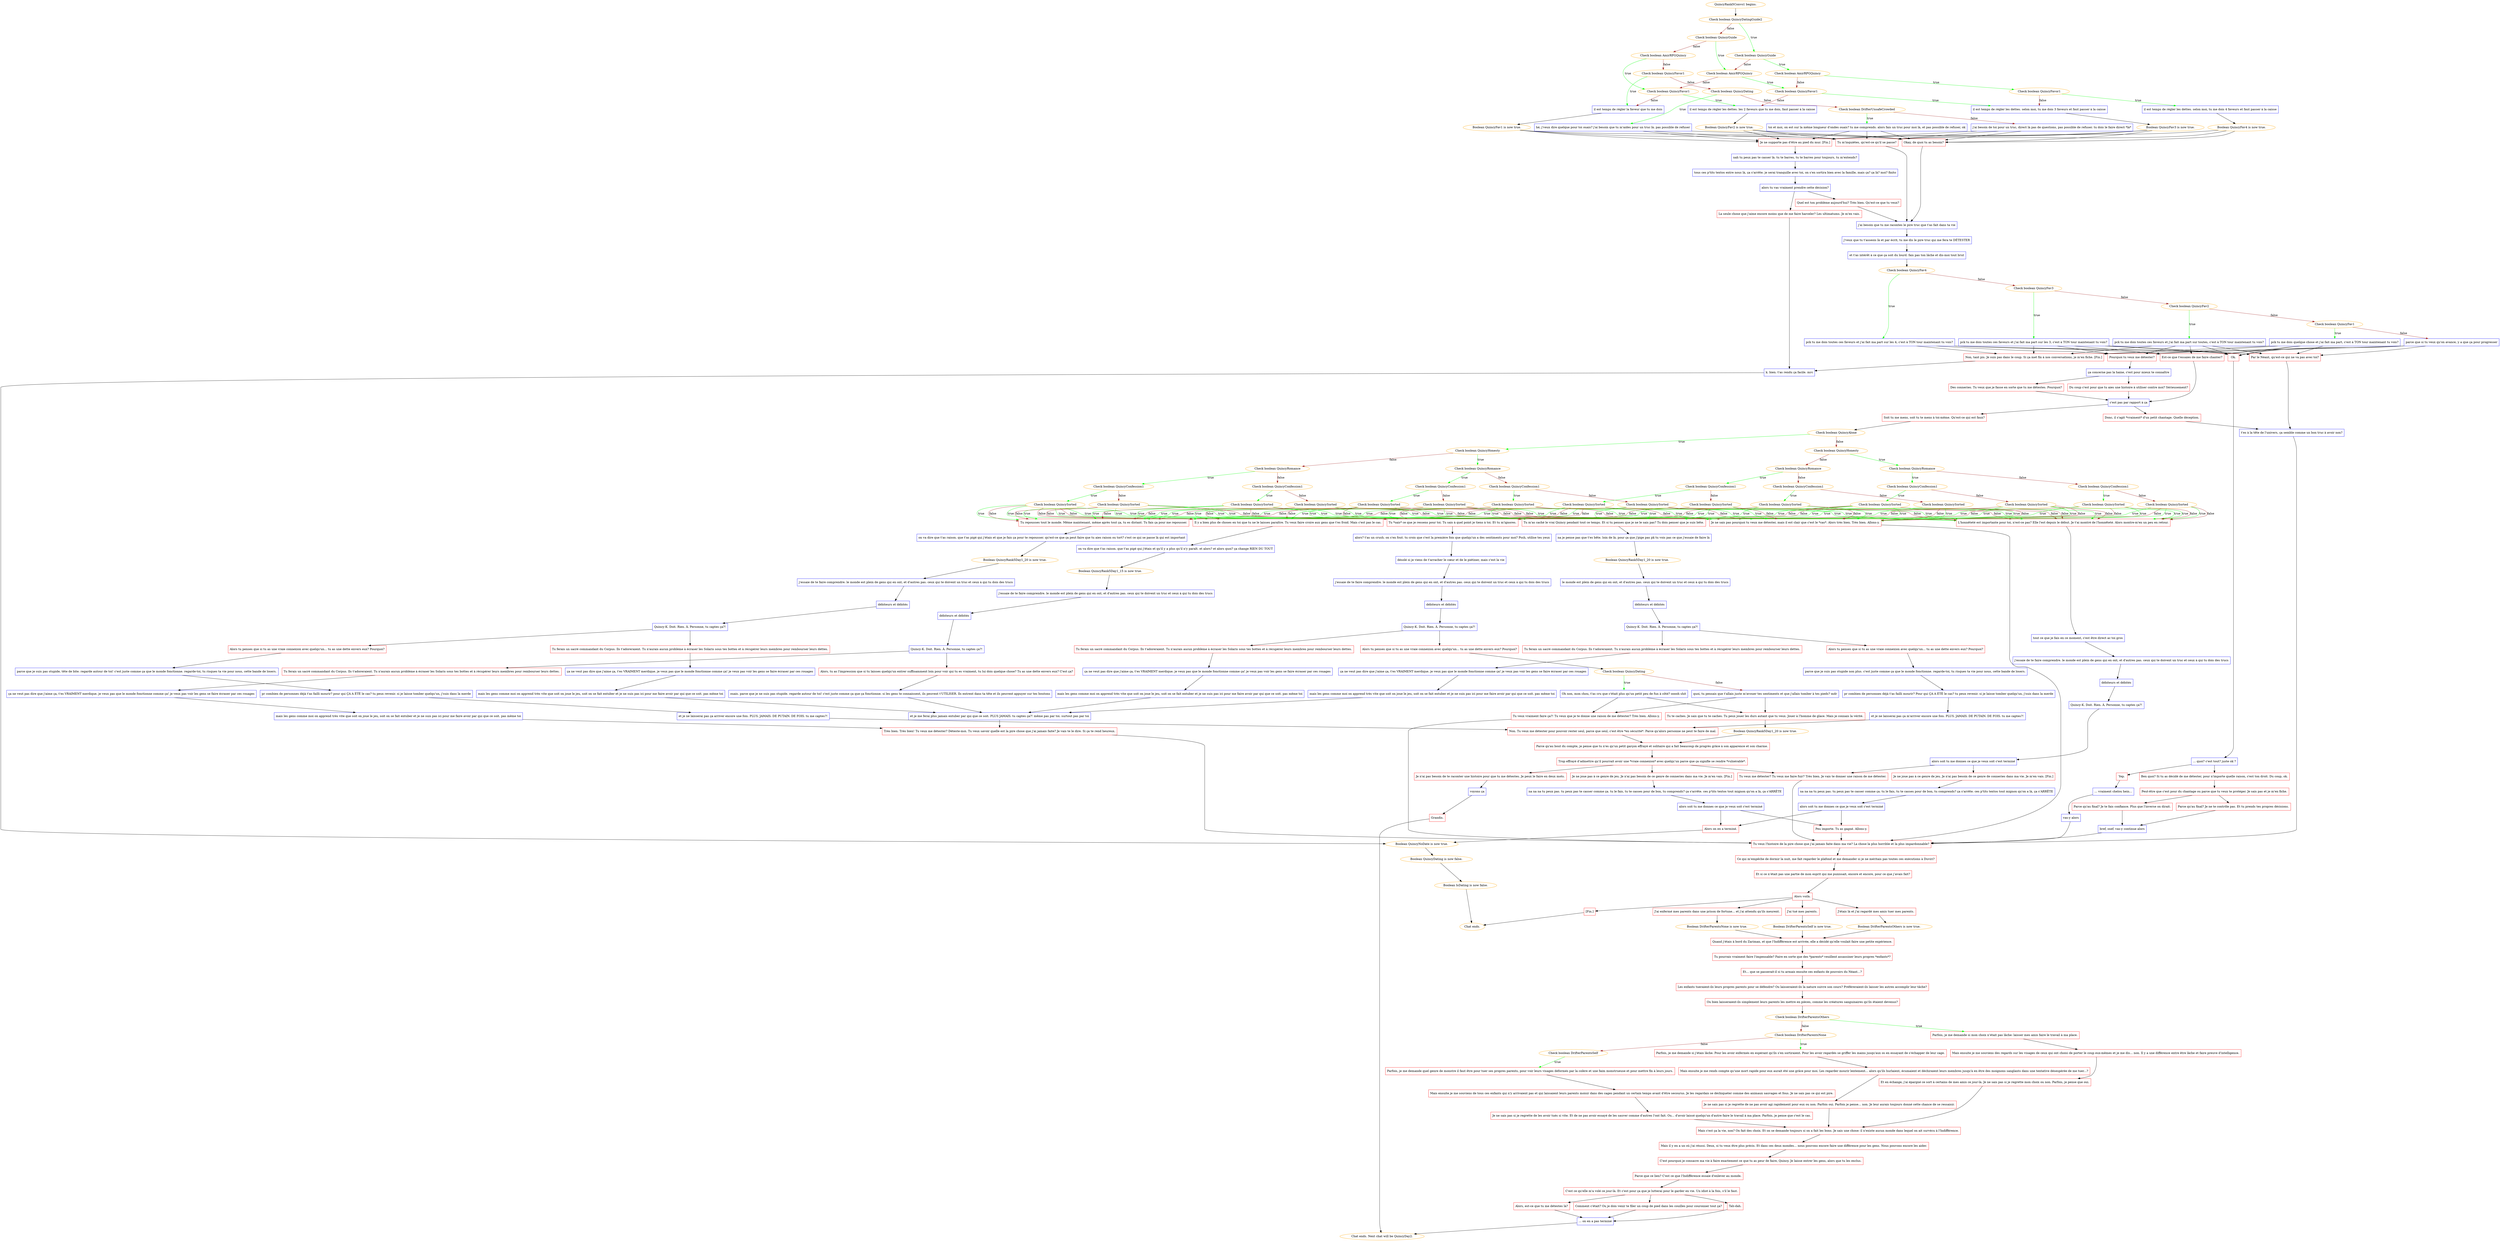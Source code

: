 digraph {
	"QuincyRank5Convo1 begins." [color=orange];
		"QuincyRank5Convo1 begins." -> j920046062;
	j920046062 [label="Check boolean QuincyDatingGuide2",color=orange];
		j920046062 -> j3409039876 [label=true,color=green];
		j920046062 -> j708089982 [label=false,color=brown];
	j3409039876 [label="Check boolean QuincyGuide",color=orange];
		j3409039876 -> j2793581694 [label=true,color=green];
		j3409039876 -> j992729101 [label=false,color=brown];
	j708089982 [label="Check boolean QuincyGuide",color=orange];
		j708089982 -> j992729101 [label=true,color=green];
		j708089982 -> j3862129622 [label=false,color=brown];
	j2793581694 [label="Check boolean AmirRPGQuincy",color=orange];
		j2793581694 -> j2452633168 [label=true,color=green];
		j2793581694 -> j684930221 [label=false,color=brown];
	j992729101 [label="Check boolean AmirRPGQuincy",color=orange];
		j992729101 -> j684930221 [label=true,color=green];
		j992729101 -> j1693453522 [label=false,color=brown];
	j3862129622 [label="Check boolean AmirRPGQuincy",color=orange];
		j3862129622 -> j1693453522 [label=true,color=green];
		j3862129622 -> j666547227 [label=false,color=brown];
	j2452633168 [label="Check boolean QuincyFavor1",color=orange];
		j2452633168 -> j776324432 [label=true,color=green];
		j2452633168 -> j2845420669 [label=false,color=brown];
	j684930221 [label="Check boolean QuincyFavor1",color=orange];
		j684930221 -> j2845420669 [label=true,color=green];
		j684930221 -> j3266992372 [label=false,color=brown];
	j1693453522 [label="Check boolean QuincyFavor1",color=orange];
		j1693453522 -> j3266992372 [label=true,color=green];
		j1693453522 -> j3576371013 [label=false,color=brown];
	j666547227 [label="Check boolean QuincyFavor1",color=orange];
		j666547227 -> j3576371013 [label=true,color=green];
		j666547227 -> j3355768634 [label=false,color=brown];
	j776324432 [label="il est temps de régler les dettes. selon moi, tu me dois 4 faveurs et faut passer à la caisse",shape=box,color=blue];
		j776324432 -> j3850502311;
	j2845420669 [label="il est temps de régler les dettes. selon moi, tu me dois 3 faveurs et faut passer à la caisse",shape=box,color=blue];
		j2845420669 -> j3892029103;
	j3266992372 [label="il est temps de régler les dettes. les 2 faveurs que tu me dois, faut passer à la caisse",shape=box,color=blue];
		j3266992372 -> j2165949769;
	j3576371013 [label="il est temps de régler la faveur que tu me dois",shape=box,color=blue];
		j3576371013 -> j2285578180;
	j3355768634 [label="Check boolean QuincyDating",color=orange];
		j3355768634 -> j1689543880 [label=true,color=green];
		j3355768634 -> j948562555 [label=false,color=brown];
	j3850502311 [label="Boolean QuincyFav4 is now true.",color=orange];
		j3850502311 -> j1748505134;
		j3850502311 -> j1223493431;
		j3850502311 -> j942736028;
	j3892029103 [label="Boolean QuincyFav3 is now true.",color=orange];
		j3892029103 -> j1748505134;
		j3892029103 -> j1223493431;
		j3892029103 -> j942736028;
	j2165949769 [label="Boolean QuincyFav2 is now true.",color=orange];
		j2165949769 -> j1748505134;
		j2165949769 -> j1223493431;
		j2165949769 -> j942736028;
	j2285578180 [label="Boolean QuincyFav1 is now true.",color=orange];
		j2285578180 -> j1748505134;
		j2285578180 -> j1223493431;
		j2285578180 -> j942736028;
	j1689543880 [label="hé, j'veux dire quelque pour toi ouais? j'ai besoin que tu m'aides pour un truc là. pas possible de refuser",shape=box,color=blue];
		j1689543880 -> j1748505134;
		j1689543880 -> j1223493431;
		j1689543880 -> j942736028;
	j948562555 [label="Check boolean DrifterUnsafeCrowded",color=orange];
		j948562555 -> j2389155952 [label=true,color=green];
		j948562555 -> j4110208764 [label=false,color=brown];
	j1748505134 [label="Tu m'inquiètes, qu'est-ce qu'il se passe?",shape=box,color=red];
		j1748505134 -> j2726191187;
	j1223493431 [label="Okay, de quoi tu as besoin?",shape=box,color=red];
		j1223493431 -> j2726191187;
	j942736028 [label="Je ne supporte pas d'être au pied du mur. [Fin.]",shape=box,color=red];
		j942736028 -> j931238508;
	j2389155952 [label="toi et moi, on est sur la même longueur d'ondes ouais? tu me comprends. alors fais un truc pour moi là, et pas possible de refuser, ok",shape=box,color=blue];
		j2389155952 -> j1748505134;
		j2389155952 -> j1223493431;
		j2389155952 -> j942736028;
	j4110208764 [label="j'ai besoin de toi pour un truc, direct là pas de questions, pas possible de refuser. tu dois le faire direct *là*",shape=box,color=blue];
		j4110208764 -> j1748505134;
		j4110208764 -> j1223493431;
		j4110208764 -> j942736028;
	j2726191187 [label="j'ai besoin que tu me racontes le pire truc que t'as fait dans ta vie",shape=box,color=blue];
		j2726191187 -> j2136699865;
	j931238508 [label="nah tu peux pas te casser là. tu te barres, tu te barres pour toujours, tu m'entends?",shape=box,color=blue];
		j931238508 -> j3620693906;
	j2136699865 [label="j'veux que tu t'asseois là et par écrit, tu me dis le pire truc qui me fera te DÉTESTER",shape=box,color=blue];
		j2136699865 -> j4131650587;
	j3620693906 [label="tous ces p'tits textos entre nous là, ça s'arrête. je serai tranquille avec toi, on s'en sortira bien avec la famille, mais ça? ça là? moi? finito",shape=box,color=blue];
		j3620693906 -> j35437737;
	j4131650587 [label="et t'as intérêt à ce que ça soit du lourd. fais pas ton lâche et dis-moi tout brut",shape=box,color=blue];
		j4131650587 -> j999068143;
	j35437737 [label="alors tu vas vraiment prendre cette décision?",shape=box,color=blue];
		j35437737 -> j2011964216;
		j35437737 -> j2912151923;
	j999068143 [label="Check boolean QuincyFav4",color=orange];
		j999068143 -> j3096631304 [label=true,color=green];
		j999068143 -> j1529579463 [label=false,color=brown];
	j2011964216 [label="Quel est ton problème aujourd'hui? Très bien. Qu'est-ce que tu veux?",shape=box,color=red];
		j2011964216 -> j2726191187;
	j2912151923 [label="La seule chose que j'aime encore moins que de me faire harceler? Les ultimatums. Je m'en vais.",shape=box,color=red];
		j2912151923 -> j2821721917;
	j3096631304 [label="pck tu me dois toutes ces faveurs et j'ai fait ma part sur les 4, c'est à TON tour maintenant tu vois?",shape=box,color=blue];
		j3096631304 -> j3820815265;
		j3096631304 -> j1746614943;
		j3096631304 -> j174903414;
		j3096631304 -> j3542741507;
		j3096631304 -> j295465771;
	j1529579463 [label="Check boolean QuincyFav3",color=orange];
		j1529579463 -> j1331252326 [label=true,color=green];
		j1529579463 -> j844654374 [label=false,color=brown];
	j2821721917 [label="k. bien. t'as rendu ça facile. mrc",shape=box,color=blue];
		j2821721917 -> j3567260245;
	j3820815265 [label="Pourquoi tu veux me détester?",shape=box,color=red];
		j3820815265 -> j1302138093;
	j1746614943 [label="Est-ce que t'essaies de me faire chanter?",shape=box,color=red];
		j1746614943 -> j2859361827;
	j174903414 [label="Par le Néant, qu'est-ce qui ne va pas avec toi?",shape=box,color=red];
		j174903414 -> j762641098;
	j3542741507 [label="Ok.",shape=box,color=red];
		j3542741507 -> j2212078755;
	j295465771 [label="Non, tant pis. Je suis pas dans le coup. Si ça met fin à nos conversations, je m'en fiche. [Fin.]",shape=box,color=red];
		j295465771 -> j2821721917;
	j1331252326 [label="pck tu me dois toutes ces faveurs et j'ai fait ma part sur les 3, c'est à TON tour maintenant tu vois?",shape=box,color=blue];
		j1331252326 -> j3820815265;
		j1331252326 -> j1746614943;
		j1331252326 -> j174903414;
		j1331252326 -> j3542741507;
		j1331252326 -> j295465771;
	j844654374 [label="Check boolean QuincyFav2",color=orange];
		j844654374 -> j780334643 [label=true,color=green];
		j844654374 -> j3570312103 [label=false,color=brown];
	j3567260245 [label="Boolean QuincyNoDate is now true.",color=orange];
		j3567260245 -> j3990685114;
	j1302138093 [label="ça concerne pas la haine, c'est pour mieux te connaître",shape=box,color=blue];
		j1302138093 -> j4286392950;
		j1302138093 -> j1939113117;
	j2859361827 [label="c'est pas par rapport à ça",shape=box,color=blue];
		j2859361827 -> j4254175720;
		j2859361827 -> j3130840262;
	j762641098 [label="t'es à la tête de l'univers, ça semble comme un bon truc à avoir non?",shape=box,color=blue];
		j762641098 -> j3947985352;
	j2212078755 [label="... quoi? c'est tout? juste ok ?",shape=box,color=blue];
		j2212078755 -> j2710616270;
		j2212078755 -> j3556274746;
	j780334643 [label="pck tu me dois toutes ces faveurs et j'ai fait ma part sur toutes, c'est à TON tour maintenant tu vois?",shape=box,color=blue];
		j780334643 -> j3820815265;
		j780334643 -> j1746614943;
		j780334643 -> j174903414;
		j780334643 -> j3542741507;
		j780334643 -> j295465771;
	j3570312103 [label="Check boolean QuincyFav1",color=orange];
		j3570312103 -> j2675852084 [label=true,color=green];
		j3570312103 -> j450042786 [label=false,color=brown];
	j3990685114 [label="Boolean QuincyDating is now false.",color=orange];
		j3990685114 -> j178902881;
	j4286392950 [label="Des conneries. Tu veux que je fasse en sorte que tu me détestes. Pourquoi?",shape=box,color=red];
		j4286392950 -> j2859361827;
	j1939113117 [label="Du coup c'est pour que tu aies une histoire à utiliser contre moi? Sérieusement?",shape=box,color=red];
		j1939113117 -> j2859361827;
	j4254175720 [label="Soit tu me mens, soit tu te mens à toi-même. Qu'est-ce qui est faux?",shape=box,color=red];
		j4254175720 -> j2291040823;
	j3130840262 [label="Donc, il s'agit *vraiment* d'un petit chantage. Quelle déception.",shape=box,color=red];
		j3130840262 -> j762641098;
	j3947985352 [label="Tu veux l'histoire de la pire chose que j'ai jamais faite dans ma vie? La chose la plus horrible et la plus impardonnable?",shape=box,color=red];
		j3947985352 -> j3275423319;
	j2710616270 [label="Ben quoi? Si tu as décidé de me détester, pour n'importe quelle raison, c'est ton droit. Du coup, ok.",shape=box,color=red];
		j2710616270 -> j3443935775;
	j3556274746 [label="Yep.",shape=box,color=red];
		j3556274746 -> j784339269;
	j2675852084 [label="pck tu me dois quelque chose et j'ai fait ma part, c'est à TON tour maintenant tu vois?",shape=box,color=blue];
		j2675852084 -> j3820815265;
		j2675852084 -> j1746614943;
		j2675852084 -> j174903414;
		j2675852084 -> j3542741507;
		j2675852084 -> j295465771;
	j450042786 [label="parce que si tu veux qu'on avance, y a que ça pour progresser",shape=box,color=blue];
		j450042786 -> j3820815265;
		j450042786 -> j1746614943;
		j450042786 -> j174903414;
		j450042786 -> j3542741507;
		j450042786 -> j295465771;
	j178902881 [label="Boolean IsDating is now false.",color=orange];
		j178902881 -> "Chat ends.";
	j2291040823 [label="Check boolean QuincyAlone",color=orange];
		j2291040823 -> j1113451167 [label=true,color=green];
		j2291040823 -> j1253471656 [label=false,color=brown];
	j3275423319 [label="Ce qui m'empêche de dormir la nuit, me fait regarder le plafond et me demander si je ne méritais pas toutes ces exécutions à Duviri?",shape=box,color=red];
		j3275423319 -> j2477316015;
	j3443935775 [label="Peut-être que c'est pour du chantage ou parce que tu veux te protéger. Je sais pas et je m'en fiche.",shape=box,color=red];
		j3443935775 -> j3238199454;
		j3443935775 -> j4060977820;
	j784339269 [label="... vraiment chelou hein...",shape=box,color=blue];
		j784339269 -> j864697496;
	"Chat ends." [color=orange];
	j1113451167 [label="Check boolean QuincyHonesty",color=orange];
		j1113451167 -> j824539182 [label=true,color=green];
		j1113451167 -> j3780194854 [label=false,color=brown];
	j1253471656 [label="Check boolean QuincyHonesty",color=orange];
		j1253471656 -> j1163638537 [label=true,color=green];
		j1253471656 -> j1140182934 [label=false,color=brown];
	j2477316015 [label="Et si ce n’était pas une partie de mon esprit qui me punissait, encore et encore, pour ce que j’avais fait?",shape=box,color=red];
		j2477316015 -> j4172727585;
	j3238199454 [label="Parce qu'au final? Je ne te contrôle pas. Et tu prends tes propres décisions.",shape=box,color=red];
		j3238199454 -> j1444281489;
	j4060977820 [label="Parce qu'au final? Je te fais confiance. Plus que l'inverse on dirait.",shape=box,color=red];
		j4060977820 -> j1444281489;
	j864697496 [label="vas-y alors",shape=box,color=blue];
		j864697496 -> j3947985352;
	j824539182 [label="Check boolean QuincyRomance",color=orange];
		j824539182 -> j315404072 [label=true,color=green];
		j824539182 -> j3478217885 [label=false,color=brown];
	j3780194854 [label="Check boolean QuincyRomance",color=orange];
		j3780194854 -> j2055502529 [label=true,color=green];
		j3780194854 -> j4119627501 [label=false,color=brown];
	j1163638537 [label="Check boolean QuincyRomance",color=orange];
		j1163638537 -> j1060111291 [label=true,color=green];
		j1163638537 -> j2404098588 [label=false,color=brown];
	j1140182934 [label="Check boolean QuincyRomance",color=orange];
		j1140182934 -> j4140580768 [label=true,color=green];
		j1140182934 -> j1027183321 [label=false,color=brown];
	j4172727585 [label="Alors voilà.",shape=box,color=red];
		j4172727585 -> j2793730999;
		j4172727585 -> j3089868923;
		j4172727585 -> j1622311247;
		j4172727585 -> j2429168889;
	j1444281489 [label="bref, osef. vas-y continue alors",shape=box,color=blue];
		j1444281489 -> j3947985352;
	j315404072 [label="Check boolean QuincyConfession1",color=orange];
		j315404072 -> j3143553015 [label=true,color=green];
		j315404072 -> j3417554635 [label=false,color=brown];
	j3478217885 [label="Check boolean QuincyConfession1",color=orange];
		j3478217885 -> j86347572 [label=true,color=green];
		j3478217885 -> j1988271962 [label=false,color=brown];
	j2055502529 [label="Check boolean QuincyConfession1",color=orange];
		j2055502529 -> j739763694 [label=true,color=green];
		j2055502529 -> j3727982245 [label=false,color=brown];
	j4119627501 [label="Check boolean QuincyConfession1",color=orange];
		j4119627501 -> j827962278 [label=true,color=green];
		j4119627501 -> j2674620912 [label=false,color=brown];
	j1060111291 [label="Check boolean QuincyConfession1",color=orange];
		j1060111291 -> j3882001094 [label=true,color=green];
		j1060111291 -> j3329172698 [label=false,color=brown];
	j2404098588 [label="Check boolean QuincyConfession1",color=orange];
		j2404098588 -> j4272927078 [label=true,color=green];
		j2404098588 -> j855491373 [label=false,color=brown];
	j4140580768 [label="Check boolean QuincyConfession1",color=orange];
		j4140580768 -> j3214866045 [label=true,color=green];
		j4140580768 -> j515765471 [label=false,color=brown];
	j1027183321 [label="Check boolean QuincyConfession1",color=orange];
		j1027183321 -> j1508847161 [label=true,color=green];
		j1027183321 -> j4070635666 [label=false,color=brown];
	j2793730999 [label="J'étais là et j'ai regardé mes amis tuer mes parents.",shape=box,color=red];
		j2793730999 -> j4217922383;
	j3089868923 [label="J'ai enfermé mes parents dans une prison de fortune... et j'ai attendu qu'ils meurent.",shape=box,color=red];
		j3089868923 -> j681614190;
	j1622311247 [label="J'ai tué mes parents.",shape=box,color=red];
		j1622311247 -> j3702119829;
	j2429168889 [label="[Fin.]",shape=box,color=red];
		j2429168889 -> "Chat ends.";
	j3143553015 [label="Check boolean QuincySorted",color=orange];
		j3143553015 -> j3502359381 [label=true,color=green];
		j3143553015 -> j3097203693 [label=true,color=green];
		j3143553015 -> j2534859679 [label=true,color=green];
		j3143553015 -> j704341311 [label=true,color=green];
		j3143553015 -> j1931203798 [label=true,color=green];
		j3143553015 -> j3502359381 [label=false,color=brown];
		j3143553015 -> j3097203693 [label=false,color=brown];
		j3143553015 -> j2534859679 [label=false,color=brown];
		j3143553015 -> j704341311 [label=false,color=brown];
		j3143553015 -> j1318471094 [label=false,color=brown];
	j3417554635 [label="Check boolean QuincySorted",color=orange];
		j3417554635 -> j3502359381 [label=true,color=green];
		j3417554635 -> j3097203693 [label=true,color=green];
		j3417554635 -> j2534859679 [label=true,color=green];
		j3417554635 -> j1931203798 [label=true,color=green];
		j3417554635 -> j1318471094 [label=true,color=green];
		j3417554635 -> j3502359381 [label=false,color=brown];
		j3417554635 -> j3097203693 [label=false,color=brown];
		j3417554635 -> j2534859679 [label=false,color=brown];
		j3417554635 -> j1318471094 [label=false,color=brown];
	j86347572 [label="Check boolean QuincySorted",color=orange];
		j86347572 -> j3502359381 [label=true,color=green];
		j86347572 -> j3097203693 [label=true,color=green];
		j86347572 -> j704341311 [label=true,color=green];
		j86347572 -> j1931203798 [label=true,color=green];
		j86347572 -> j1318471094 [label=true,color=green];
		j86347572 -> j3502359381 [label=false,color=brown];
		j86347572 -> j3097203693 [label=false,color=brown];
		j86347572 -> j704341311 [label=false,color=brown];
		j86347572 -> j1318471094 [label=false,color=brown];
	j1988271962 [label="Check boolean QuincySorted",color=orange];
		j1988271962 -> j3502359381 [label=true,color=green];
		j1988271962 -> j3097203693 [label=true,color=green];
		j1988271962 -> j1931203798 [label=true,color=green];
		j1988271962 -> j1318471094 [label=true,color=green];
		j1988271962 -> j3502359381 [label=false,color=brown];
		j1988271962 -> j3097203693 [label=false,color=brown];
		j1988271962 -> j1318471094 [label=false,color=brown];
	j739763694 [label="Check boolean QuincySorted",color=orange];
		j739763694 -> j3502359381 [label=true,color=green];
		j739763694 -> j2534859679 [label=true,color=green];
		j739763694 -> j704341311 [label=true,color=green];
		j739763694 -> j1931203798 [label=true,color=green];
		j739763694 -> j1318471094 [label=true,color=green];
		j739763694 -> j3502359381 [label=false,color=brown];
		j739763694 -> j2534859679 [label=false,color=brown];
		j739763694 -> j704341311 [label=false,color=brown];
	j3727982245 [label="Check boolean QuincySorted",color=orange];
		j3727982245 -> j3502359381 [label=true,color=green];
		j3727982245 -> j2534859679 [label=true,color=green];
		j3727982245 -> j1931203798 [label=true,color=green];
		j3727982245 -> j1318471094 [label=true,color=green];
		j3727982245 -> j3502359381 [label=false,color=brown];
		j3727982245 -> j2534859679 [label=false,color=brown];
		j3727982245 -> j1318471094 [label=false,color=brown];
	j827962278 [label="Check boolean QuincySorted",color=orange];
		j827962278 -> j3502359381 [label=true,color=green];
		j827962278 -> j704341311 [label=true,color=green];
		j827962278 -> j1931203798 [label=true,color=green];
		j827962278 -> j1318471094 [label=true,color=green];
		j827962278 -> j3502359381 [label=false,color=brown];
		j827962278 -> j704341311 [label=false,color=brown];
		j827962278 -> j1318471094 [label=false,color=brown];
	j2674620912 [label="Check boolean QuincySorted",color=orange];
		j2674620912 -> j3502359381 [label=true,color=green];
		j2674620912 -> j1931203798 [label=true,color=green];
		j2674620912 -> j1318471094 [label=true,color=green];
		j2674620912 -> j3502359381 [label=false,color=brown];
		j2674620912 -> j1318471094 [label=false,color=brown];
	j3882001094 [label="Check boolean QuincySorted",color=orange];
		j3882001094 -> j3097203693 [label=true,color=green];
		j3882001094 -> j2534859679 [label=true,color=green];
		j3882001094 -> j704341311 [label=true,color=green];
		j3882001094 -> j1931203798 [label=true,color=green];
		j3882001094 -> j1318471094 [label=true,color=green];
		j3882001094 -> j3097203693 [label=false,color=brown];
		j3882001094 -> j2534859679 [label=false,color=brown];
		j3882001094 -> j704341311 [label=false,color=brown];
		j3882001094 -> j1318471094 [label=false,color=brown];
	j3329172698 [label="Check boolean QuincySorted",color=orange];
		j3329172698 -> j3097203693 [label=true,color=green];
		j3329172698 -> j2534859679 [label=true,color=green];
		j3329172698 -> j1931203798 [label=true,color=green];
		j3329172698 -> j1318471094 [label=true,color=green];
		j3329172698 -> j3097203693 [label=false,color=brown];
		j3329172698 -> j2534859679 [label=false,color=brown];
		j3329172698 -> j1318471094 [label=false,color=brown];
	j4272927078 [label="Check boolean QuincySorted",color=orange];
		j4272927078 -> j3097203693 [label=true,color=green];
		j4272927078 -> j704341311 [label=true,color=green];
		j4272927078 -> j1931203798 [label=true,color=green];
		j4272927078 -> j1318471094 [label=true,color=green];
		j4272927078 -> j3097203693 [label=false,color=brown];
		j4272927078 -> j704341311 [label=false,color=brown];
		j4272927078 -> j1318471094 [label=false,color=brown];
	j855491373 [label="Check boolean QuincySorted",color=orange];
		j855491373 -> j3097203693 [label=true,color=green];
		j855491373 -> j1931203798 [label=true,color=green];
		j855491373 -> j1318471094 [label=true,color=green];
		j855491373 -> j3097203693 [label=false,color=brown];
		j855491373 -> j1318471094 [label=false,color=brown];
	j3214866045 [label="Check boolean QuincySorted",color=orange];
		j3214866045 -> j2534859679 [label=true,color=green];
		j3214866045 -> j704341311 [label=true,color=green];
		j3214866045 -> j1931203798 [label=true,color=green];
		j3214866045 -> j1318471094 [label=true,color=green];
		j3214866045 -> j2534859679 [label=false,color=brown];
		j3214866045 -> j704341311 [label=false,color=brown];
		j3214866045 -> j1318471094 [label=false,color=brown];
	j515765471 [label="Check boolean QuincySorted",color=orange];
		j515765471 -> j2534859679 [label=true,color=green];
		j515765471 -> j1931203798 [label=true,color=green];
		j515765471 -> j1318471094 [label=true,color=green];
		j515765471 -> j2534859679 [label=false,color=brown];
		j515765471 -> j1318471094 [label=false,color=brown];
	j1508847161 [label="Check boolean QuincySorted",color=orange];
		j1508847161 -> j704341311 [label=true,color=green];
		j1508847161 -> j1931203798 [label=true,color=green];
		j1508847161 -> j1318471094 [label=true,color=green];
		j1508847161 -> j704341311 [label=false,color=brown];
		j1508847161 -> j1318471094 [label=false,color=brown];
	j4070635666 [label="Check boolean QuincySorted",color=orange];
		j4070635666 -> j1931203798 [label=true,color=green];
		j4070635666 -> j1318471094 [label=true,color=green];
		j4070635666 -> j1318471094 [label=false,color=brown];
	j4217922383 [label="Boolean DrifterParentsOthers is now true.",color=orange];
		j4217922383 -> j4183286776;
	j681614190 [label="Boolean DrifterParentsNone is now true.",color=orange];
		j681614190 -> j4183286776;
	j3702119829 [label="Boolean DrifterParentsSelf is now true.",color=orange];
		j3702119829 -> j4183286776;
	j3502359381 [label="Tu repousses tout le monde. Même maintenant, même après tout ça, tu es distant. Tu fais ça pour me repousser.",shape=box,color=red];
		j3502359381 -> j419323538;
	j3097203693 [label="L'honnêteté est importante pour toi, n'est-ce pas? Elle l'est depuis le début. Je t'ai montré de l'honnêteté. Alors montre-m'en un peu en retour.",shape=box,color=red];
		j3097203693 -> j1410913308;
	j2534859679 [label="Il y a bien plus de choses en toi que tu ne le laisses paraître. Tu veux faire croire aux gens que t'es froid. Mais c'est pas le cas.",shape=box,color=red];
		j2534859679 -> j3433730535;
	j704341311 [label="Tu *sais* ce que je ressens pour toi. Tu sais à quel point je tiens à toi. Et tu m'ignores.",shape=box,color=red];
		j704341311 -> j3186011041;
	j1931203798 [label="Tu m'as caché le vrai Quincy pendant tout ce temps. Et si tu penses que je ne le sais pas? Tu dois penser que je suis bête.",shape=box,color=red];
		j1931203798 -> j3183703081;
	j1318471094 [label="Je ne sais pas pourquoi tu veux me détester, mais il est clair que c'est le *cas*. Alors très bien. Très bien. Allons-y.",shape=box,color=red];
		j1318471094 -> j3947985352;
	j4183286776 [label="Quand j'étais à bord du Zariman, et que l'Indifférence est arrivée, elle a décidé qu'elle voulait faire une petite expérience.",shape=box,color=red];
		j4183286776 -> j1900881311;
	j419323538 [label="on va dire que t'as raison. que t'as pigé qui j'étais et que je fais ça pour te repousser. qu'est-ce que ça peut faire que tu aies raison ou tort? c'est ce qui se passe là qui est important",shape=box,color=blue];
		j419323538 -> j941290530;
	j1410913308 [label="tout ce que je fais en ce moment, c'est être direct ac toi gros",shape=box,color=blue];
		j1410913308 -> j2796899421;
	j3433730535 [label="on va dire que t'as raison. que t'as pigé qui j'étais et qu'il y a plus qu'il n'y paraît. et alors? et alors quoi? ça change RIEN DU TOUT",shape=box,color=blue];
		j3433730535 -> j3162280514;
	j3186011041 [label="alors? t'as un crush. on s'en fout. tu crois que c'est la première fois que quelqu'un a des sentiments pour moi? Pssh, utilise tes yeux",shape=box,color=blue];
		j3186011041 -> j2425655252;
	j3183703081 [label="na je pense pas que t'es bête. loin de là. pour ça que j'pige pas pk tu vois pas ce que j'essaie de faire là",shape=box,color=blue];
		j3183703081 -> j2245454304;
	j1900881311 [label="Tu pourrais vraiment faire l'impensable? Faire en sorte que des *parents* veuillent assassiner leurs propres *enfants*?",shape=box,color=red];
		j1900881311 -> j3586281390;
	j941290530 [label="Boolean QuincyRank5Day1_20 is now true.",color=orange];
		j941290530 -> j3099883341;
	j2796899421 [label="j'essaie de te faire comprendre. le monde est plein de gens qui en ont, et d'autres pas. ceux qui te doivent un truc et ceux à qui tu dois des trucs",shape=box,color=blue];
		j2796899421 -> j3977996907;
	j3162280514 [label="Boolean QuincyRank5Day1_15 is now true.",color=orange];
		j3162280514 -> j3204512777;
	j2425655252 [label="désolé si je viens de t'arracher le cœur et de le piétiner, mais c'est la vie",shape=box,color=blue];
		j2425655252 -> j662963905;
	j2245454304 [label="Boolean QuincyRank5Day1_20 is now true.",color=orange];
		j2245454304 -> j673270119;
	j3586281390 [label="Et... que se passerait-il si tu armais ensuite ces enfants de pouvoirs du Néant...?",shape=box,color=red];
		j3586281390 -> j3632203780;
	j3099883341 [label="j'essaie de te faire comprendre. le monde est plein de gens qui en ont, et d'autres pas. ceux qui te doivent un truc et ceux à qui tu dois des trucs",shape=box,color=blue];
		j3099883341 -> j3251734248;
	j3977996907 [label="débiteurs et débités",shape=box,color=blue];
		j3977996907 -> j1048530964;
	j3204512777 [label="j'essaie de te faire comprendre. le monde est plein de gens qui en ont, et d'autres pas. ceux qui te doivent un truc et ceux à qui tu dois des trucs",shape=box,color=blue];
		j3204512777 -> j3530807147;
	j662963905 [label="j'essaie de te faire comprendre. le monde est plein de gens qui en ont, et d'autres pas. ceux qui te doivent un truc et ceux à qui tu dois des trucs",shape=box,color=blue];
		j662963905 -> j293098643;
	j673270119 [label="le monde est plein de gens qui en ont, et d'autres pas. ceux qui te doivent un truc et ceux à qui tu dois des trucs",shape=box,color=blue];
		j673270119 -> j1101410878;
	j3632203780 [label="Les enfants tueraient-ils leurs propres parents pour se défendre? Ou laisseraient-ils la nature suivre son cours? Préféreraient-ils laisser les autres accomplir leur tâche?",shape=box,color=red];
		j3632203780 -> j2475767224;
	j3251734248 [label="débiteurs et débités",shape=box,color=blue];
		j3251734248 -> j2820888241;
	j1048530964 [label="Quincy-K. Doit. Rien. À. Personne, tu captes ça?!",shape=box,color=blue];
		j1048530964 -> j3969835681;
	j3530807147 [label="débiteurs et débités",shape=box,color=blue];
		j3530807147 -> j2732159335;
	j293098643 [label="débiteurs et débités",shape=box,color=blue];
		j293098643 -> j2002603201;
	j1101410878 [label="débiteurs et débités",shape=box,color=blue];
		j1101410878 -> j3979126201;
	j2475767224 [label="Ou bien laisseraient-ils simplement leurs parents les mettre en pièces, comme les créatures sanguinaires qu'ils étaient devenus?",shape=box,color=red];
		j2475767224 -> j1749718714;
	j2820888241 [label="Quincy-K. Doit. Rien. À. Personne, tu captes ça?!",shape=box,color=blue];
		j2820888241 -> j2894217598;
		j2820888241 -> j1092412161;
	j3969835681 [label="alors soit tu me donnes ce que je veux soit c'est terminé",shape=box,color=blue];
		j3969835681 -> j1773548706;
		j3969835681 -> j1194120622;
	j2732159335 [label="Quincy-K. Doit. Rien. À. Personne, tu captes ça?!",shape=box,color=blue];
		j2732159335 -> j2467048826;
		j2732159335 -> j4111968899;
	j2002603201 [label="Quincy-K. Doit. Rien. À. Personne, tu captes ça?!",shape=box,color=blue];
		j2002603201 -> j3275971499;
		j2002603201 -> j1923886622;
	j3979126201 [label="Quincy-K. Doit. Rien. À. Personne, tu captes ça?!",shape=box,color=blue];
		j3979126201 -> j2621710340;
		j3979126201 -> j2182044152;
	j1749718714 [label="Check boolean DrifterParentsOthers",color=orange];
		j1749718714 -> j2488692288 [label=true,color=green];
		j1749718714 -> j545471543 [label=false,color=brown];
	j2894217598 [label="Alors tu penses que si tu as une vraie connexion avec quelqu'un... tu as une dette envers eux? Pourquoi?",shape=box,color=red];
		j2894217598 -> j3578411672;
	j1092412161 [label="Tu ferais un sacré commandant du Corpus. Ils t'adoreraient. Tu n'aurais aucun problème à écraser les Solaris sous tes bottes et à récupérer leurs membres pour rembourser leurs dettes.",shape=box,color=red];
		j1092412161 -> j3831724146;
	j1773548706 [label="Je ne joue pas à ce genre de jeu. Je n'ai pas besoin de ce genre de conneries dans ma vie. Je m'en vais. [Fin.]",shape=box,color=red];
		j1773548706 -> j3902824135;
	j1194120622 [label="Tu veux me détester? Tu veux me faire fuir? Très bien. Je vais te donner une raison de me détester.",shape=box,color=red];
		j1194120622 -> j3947985352;
	j2467048826 [label="Alors, tu as l'impression que si tu laisses quelqu'un entrer suffisamment loin pour voir qui tu es vraiment, tu lui dois quelque chose? Tu as une dette envers eux? C'est ça?",shape=box,color=red];
		j2467048826 -> j4289825253;
	j4111968899 [label="Tu ferais un sacré commandant du Corpus. Ils t'adoreraient. Tu n'aurais aucun problème à écraser les Solaris sous tes bottes et à récupérer leurs membres pour rembourser leurs dettes.",shape=box,color=red];
		j4111968899 -> j3358241680;
	j3275971499 [label="Alors tu penses que si tu as une vraie connexion avec quelqu'un... tu as une dette envers eux? Pourquoi?",shape=box,color=red];
		j3275971499 -> j1878715097;
	j1923886622 [label="Tu ferais un sacré commandant du Corpus. Ils t'adoreraient. Tu n'aurais aucun problème à écraser les Solaris sous tes bottes et à récupérer leurs membres pour rembourser leurs dettes.",shape=box,color=red];
		j1923886622 -> j1343575470;
	j2621710340 [label="Alors tu penses que si tu as une vraie connexion avec quelqu'un... tu as une dette envers eux? Pourquoi?",shape=box,color=red];
		j2621710340 -> j908408532;
	j2182044152 [label="Tu ferais un sacré commandant du Corpus. Ils t'adoreraient. Tu n'aurais aucun problème à écraser les Solaris sous tes bottes et à récupérer leurs membres pour rembourser leurs dettes.",shape=box,color=red];
		j2182044152 -> j4149684095;
	j2488692288 [label="Parfois, je me demande si mon choix n’était pas lâche: laisser mes amis faire le travail à ma place.",shape=box,color=red];
		j2488692288 -> j1695528616;
	j545471543 [label="Check boolean DrifterParentsNone",color=orange];
		j545471543 -> j1325532856 [label=true,color=green];
		j545471543 -> j2914683483 [label=false,color=brown];
	j3578411672 [label="parce que je suis pas stupide, tête de bite. regarde autour de toi! c'est juste comme ça que le monde fonctionne. regarde-toi, tu risques ta vie pour nous, cette bande de losers.",shape=box,color=blue];
		j3578411672 -> j2931757796;
	j3831724146 [label="ça ne veut pas dire que j'aime ça, t'es VRAIMENT merdique. je veux pas que le monde fonctionne comme ça! je veux pas voir les gens se faire écraser par ces rouages",shape=box,color=blue];
		j3831724146 -> j2038882127;
	j3902824135 [label="na na na tu peux pas. tu peux pas te casser comme ça. tu le fais, tu te casses pour de bon, tu comprends? ça s'arrête. ces p'tits textos tout mignon qu'on a là, ça s'ARRÊTE",shape=box,color=blue];
		j3902824135 -> j1523104904;
	j4289825253 [label="ouais. parce que je ne suis pas stupide. regarde autour de toi! c'est juste comme ça que ça fonctionne. si les gens te connaissent, ils peuvent t'UTILISER. Ils entrent dans ta tête et ils peuvent appuyer sur tes boutons",shape=box,color=blue];
		j4289825253 -> j2324389772;
	j3358241680 [label="ça ne veut pas dire que j'aime ça, t'es VRAIMENT merdique. je veux pas que le monde fonctionne comme ça! je veux pas voir les gens se faire écraser par ces rouages",shape=box,color=blue];
		j3358241680 -> j3520449921;
	j1878715097 [label="Check boolean QuincyDating",color=orange];
		j1878715097 -> j3446018377 [label=true,color=green];
		j1878715097 -> j147831079 [label=false,color=brown];
	j1343575470 [label="ça ne veut pas dire que j'aime ça, t'es VRAIMENT merdique. je veux pas que le monde fonctionne comme ça! je veux pas voir les gens se faire écraser par ces rouages",shape=box,color=blue];
		j1343575470 -> j4138327610;
	j908408532 [label="parce que je suis pas stupide non plus. c'est juste comme ça que le monde fonctionne. regarde-toi, tu risques ta vie pour nous, cette bande de losers.",shape=box,color=blue];
		j908408532 -> j1028295370;
	j4149684095 [label="ça ne veut pas dire que j'aime ça, t'es VRAIMENT merdique. je veux pas que le monde fonctionne comme ça! je veux pas voir les gens se faire écraser par ces rouages",shape=box,color=blue];
		j4149684095 -> j846451301;
	j1695528616 [label="Mais ensuite je me souviens des regards sur les visages de ceux qui ont choisi de porter le coup eux-mêmes et je me dis... non. Il y a une différence entre être lâche et faire preuve d'intelligence.",shape=box,color=red];
		j1695528616 -> j1632724782;
	j1325532856 [label="Parfois, je me demande si j'étais lâche. Pour les avoir enfermés en espérant qu'ils s'en sortiraient. Pour les avoir regardés se griffer les mains jusqu'aux os en essayant de s'échapper de leur cage.",shape=box,color=red];
		j1325532856 -> j341509399;
	j2914683483 [label="Check boolean DrifterParentsSelf",color=orange];
		j2914683483 -> j4213398545 [label=true,color=green];
	j2931757796 [label="pr combien de personnes déjà t'as failli mourir? pour qui ÇA A ÉTÉ le cas? tu peux revenir. si je laisse tomber quelqu'un, j'suis dans la merde",shape=box,color=blue];
		j2931757796 -> j4105159004;
	j2038882127 [label="mais les gens comme moi on apprend très vite que soit on joue le jeu, soit on se fait entuber et je ne suis pas ici pour me faire avoir par qui que ce soit. pas même toi",shape=box,color=blue];
		j2038882127 -> j2324389772;
	j1523104904 [label="alors soit tu me donnes ce que je veux soit c'est terminé",shape=box,color=blue];
		j1523104904 -> j1223891951;
		j1523104904 -> j2425134921;
	j2324389772 [label="et je me ferai plus jamais entuber par qui que ce soit. PLUS JAMAIS. tu captes ça?! même pas par toi. surtout pas par toi",shape=box,color=blue];
		j2324389772 -> j360475083;
	j3520449921 [label="mais les gens comme moi on apprend très vite que soit on joue le jeu, soit on se fait entuber et je ne suis pas ici pour me faire avoir par qui que ce soit. pas même toi",shape=box,color=blue];
		j3520449921 -> j360475083;
	j3446018377 [label="Oh non, mon chou, t'as cru que c'était plus qu'un petit peu de fun à côté? ooooh shit",shape=box,color=blue];
		j3446018377 -> j364057695;
		j3446018377 -> j1849025184;
	j147831079 [label="quoi, tu pensais que t'allais juste m'avouer tes sentiments et que j'allais tomber à tes pieds? mdr",shape=box,color=blue];
		j147831079 -> j364057695;
		j147831079 -> j1849025184;
	j4138327610 [label="mais les gens comme moi on apprend très vite que soit on joue le jeu, soit on se fait entuber et je ne suis pas ici pour me faire avoir par qui que ce soit. pas même toi",shape=box,color=blue];
		j4138327610 -> j2324389772;
	j1028295370 [label="pr combien de personnes déjà t'as failli mourir? Pour qui ÇA A ÉTÉ le cas? tu peux revenir. si je laisse tomber quelqu'un, j'suis dans la merde",shape=box,color=blue];
		j1028295370 -> j1933315399;
	j846451301 [label="mais les gens comme moi on apprend très vite que soit on joue le jeu, soit on se fait entuber et je ne suis pas ici pour me faire avoir par qui que ce soit. pas même toi",shape=box,color=blue];
		j846451301 -> j2324389772;
	j1632724782 [label="Et en échange, j'ai épargné ce sort à certains de mes amis ce jour-là. Je ne sais pas si je regrette mon choix ou non. Parfois, je pense que oui.",shape=box,color=red];
		j1632724782 -> j2314817290;
	j341509399 [label="Mais ensuite je me rends compte qu'une mort rapide pour eux aurait été une grâce pour moi. Les regarder mourir lentement... alors qu'ils hurlaient, écumaient et déchiraient leurs membres jusqu'à en être des moignons sanglants dans une tentative désespérée de me tuer...?",shape=box,color=red];
		j341509399 -> j3370673227;
	j4213398545 [label="Parfois, je me demande quel genre de monstre il faut être pour tuer ses propres parents, pour voir leurs visages déformés par la colère et une faim monstrueuse et pour mettre fin à leurs jours.",shape=box,color=red];
		j4213398545 -> j1307431355;
	j4105159004 [label="et je ne laisserai pas ça arriver encore une fois. PLUS. JAMAIS. DE PUTAIN. DE FOIS. tu me captes?!",shape=box,color=blue];
		j4105159004 -> j728373849;
	j1223891951 [label="Alors on en a terminé.",shape=box,color=red];
		j1223891951 -> j3567260245;
	j2425134921 [label="Peu importe. Tu as gagné. Allons-y.",shape=box,color=red];
		j2425134921 -> j3947985352;
	j360475083 [label="Très bien. Très bien! Tu veux me détester? Déteste-moi. Tu veux savoir quelle est la pire chose que j'ai jamais faite? Je vais te le dire. Si ça te rend heureux.",shape=box,color=red];
		j360475083 -> j3947985352;
	j364057695 [label="Tu te caches. Je sais que tu te caches. Tu peux jouer les durs autant que tu veux. Jouer à l'homme de glace. Mais je connais la vérité.",shape=box,color=red];
		j364057695 -> j1653010030;
	j1849025184 [label="Tu veux vraiment faire ça?! Tu veux que je te donne une raison de me détester? Très bien. Allons-y.",shape=box,color=red];
		j1849025184 -> j3947985352;
	j1933315399 [label="et je ne laisserai pas ça m'arriver encore une fois. PLUS. JAMAIS. DE PUTAIN. DE FOIS. tu me captes?!",shape=box,color=blue];
		j1933315399 -> j728373849;
	j2314817290 [label="Mais c'est ça la vie, non? On fait des choix. Et on se demande toujours si on a fait les bons. Je sais une chose: il n'existe aucun monde dans lequel on ait survécu à l'Indifférence.",shape=box,color=red];
		j2314817290 -> j2467281181;
	j3370673227 [label="Je ne sais pas si je regrette de ne pas avoir agi rapidement pour eux ou non. Parfois oui. Parfois je pense... non. Je leur aurais toujours donné cette chance de se ressaisir.",shape=box,color=red];
		j3370673227 -> j2314817290;
	j1307431355 [label="Mais ensuite je me souviens de tous ces enfants qui n'y arrivaient pas et qui laissaient leurs parents moisir dans des cages pendant un certain temps avant d'être secourus. Je les regardais se déchiqueter comme des animaux sauvages et fous. Je ne sais pas ce qui est pire.",shape=box,color=red];
		j1307431355 -> j2752419825;
	j728373849 [label="Non. Tu veux me détester pour pouvoir rester seul, parce que seul, c'est être *en sécurité*. Parce qu'alors personne ne peut te faire de mal.",shape=box,color=red];
		j728373849 -> j1784003984;
	j1653010030 [label="Boolean QuincyRank5Day1_20 is now true.",color=orange];
		j1653010030 -> j1784003984;
	j2467281181 [label="Mais il y en a un où j'ai réussi. Deux, si tu veux être plus précis. Et dans ces deux mondes... nous pouvons encore faire une différence pour les gens. Nous pouvons encore les aider.",shape=box,color=red];
		j2467281181 -> j1671177505;
	j2752419825 [label="Je ne sais pas si je regrette de les avoir tués si vite. Et de ne pas avoir essayé de les sauver comme d'autres l'ont fait. Ou... d'avoir laissé quelqu'un d'autre faire le travail à ma place. Parfois, je pense que c'est le cas.",shape=box,color=red];
		j2752419825 -> j2314817290;
	j1784003984 [label="Parce qu'au bout du compte, je pense que tu n'es qu'un petit garçon effrayé et solitaire qui a fait beaucoup de progrès grâce à son apparence et son charme.",shape=box,color=red];
		j1784003984 -> j2824684953;
	j1671177505 [label="C'est pourquoi je consacre ma vie à faire exactement ce que tu as peur de faire, Quincy. Je laisse entrer les gens, alors que tu les exclus.",shape=box,color=red];
		j1671177505 -> j936686495;
	j2824684953 [label="Trop effrayé d’admettre qu’il pourrait avoir une *vraie connexion* avec quelqu’un parce que ça signifie se rendre *vulnérable*.",shape=box,color=red];
		j2824684953 -> j652720023;
		j2824684953 -> j3907042832;
		j2824684953 -> j1194120622;
	j936686495 [label="Parce que ce lien? C'est ce que l'Indifférence essaie d'enlever au monde.",shape=box,color=red];
		j936686495 -> j74808957;
	j652720023 [label="Je n'ai pas besoin de te raconter une histoire pour que tu me détestes. Je peux le faire en deux mots.",shape=box,color=red];
		j652720023 -> j1746076156;
	j3907042832 [label="Je ne joue pas à ce genre de jeu. Je n'ai pas besoin de ce genre de conneries dans ma vie. Je m'en vais. [Fin.]",shape=box,color=red];
		j3907042832 -> j3849081440;
	j74808957 [label="C'est ce qu'elle m'a volé ce jour-là. Et c'est pour ça que je lutterai pour le garder en vie. Un idiot à la fois, s'il le faut.",shape=box,color=red];
		j74808957 -> j1892791467;
		j74808957 -> j2943319230;
		j74808957 -> j77810839;
	j1746076156 [label="voyons ça",shape=box,color=blue];
		j1746076156 -> j1096105877;
	j3849081440 [label="na na na tu peux pas. tu peux pas te casser comme ça. tu le fais, tu te casses pour de bon, tu comprends? ça s'arrête. ces p'tits textos tout mignon qu'on a là, ça s'ARRÊTE",shape=box,color=blue];
		j3849081440 -> j3556597087;
	j1892791467 [label="Alors, est-ce que tu me détestes là?",shape=box,color=red];
		j1892791467 -> j3199839052;
	j2943319230 [label="Comment c'était? Ou je dois venir te filer un coup de pied dans les couilles pour couronner tout ça?",shape=box,color=red];
		j2943319230 -> j3199839052;
	j77810839 [label="Tah-dah.",shape=box,color=red];
		j77810839 -> j3199839052;
	j1096105877 [label="Grandis.",shape=box,color=red];
		j1096105877 -> "Chat ends. Next chat will be QuincyDay2.";
	j3556597087 [label="alors soit tu me donnes ce que je veux soit c'est terminé",shape=box,color=blue];
		j3556597087 -> j1223891951;
		j3556597087 -> j2425134921;
	j3199839052 [label="... on en a pas terminé",shape=box,color=blue];
		j3199839052 -> "Chat ends. Next chat will be QuincyDay2.";
	"Chat ends. Next chat will be QuincyDay2." [color=orange];
}